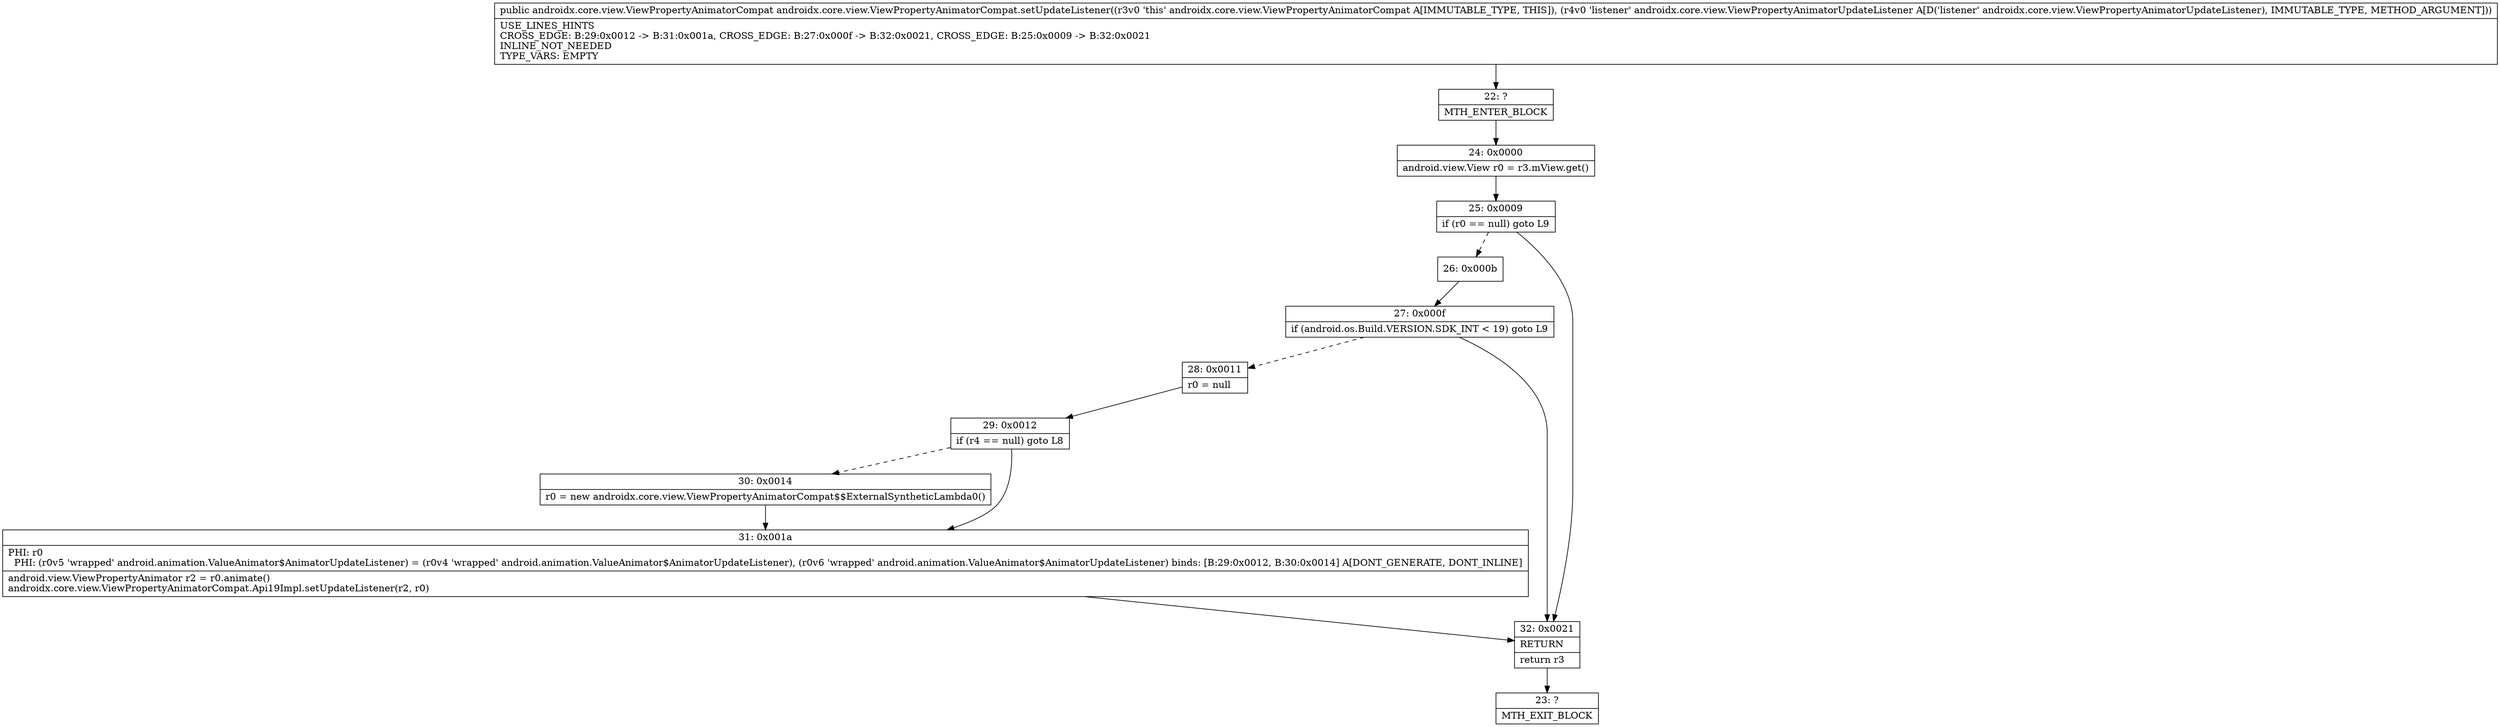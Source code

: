 digraph "CFG forandroidx.core.view.ViewPropertyAnimatorCompat.setUpdateListener(Landroidx\/core\/view\/ViewPropertyAnimatorUpdateListener;)Landroidx\/core\/view\/ViewPropertyAnimatorCompat;" {
Node_22 [shape=record,label="{22\:\ ?|MTH_ENTER_BLOCK\l}"];
Node_24 [shape=record,label="{24\:\ 0x0000|android.view.View r0 = r3.mView.get()\l}"];
Node_25 [shape=record,label="{25\:\ 0x0009|if (r0 == null) goto L9\l}"];
Node_26 [shape=record,label="{26\:\ 0x000b}"];
Node_27 [shape=record,label="{27\:\ 0x000f|if (android.os.Build.VERSION.SDK_INT \< 19) goto L9\l}"];
Node_28 [shape=record,label="{28\:\ 0x0011|r0 = null\l}"];
Node_29 [shape=record,label="{29\:\ 0x0012|if (r4 == null) goto L8\l}"];
Node_30 [shape=record,label="{30\:\ 0x0014|r0 = new androidx.core.view.ViewPropertyAnimatorCompat$$ExternalSyntheticLambda0()\l}"];
Node_31 [shape=record,label="{31\:\ 0x001a|PHI: r0 \l  PHI: (r0v5 'wrapped' android.animation.ValueAnimator$AnimatorUpdateListener) = (r0v4 'wrapped' android.animation.ValueAnimator$AnimatorUpdateListener), (r0v6 'wrapped' android.animation.ValueAnimator$AnimatorUpdateListener) binds: [B:29:0x0012, B:30:0x0014] A[DONT_GENERATE, DONT_INLINE]\l|android.view.ViewPropertyAnimator r2 = r0.animate()\landroidx.core.view.ViewPropertyAnimatorCompat.Api19Impl.setUpdateListener(r2, r0)\l}"];
Node_32 [shape=record,label="{32\:\ 0x0021|RETURN\l|return r3\l}"];
Node_23 [shape=record,label="{23\:\ ?|MTH_EXIT_BLOCK\l}"];
MethodNode[shape=record,label="{public androidx.core.view.ViewPropertyAnimatorCompat androidx.core.view.ViewPropertyAnimatorCompat.setUpdateListener((r3v0 'this' androidx.core.view.ViewPropertyAnimatorCompat A[IMMUTABLE_TYPE, THIS]), (r4v0 'listener' androidx.core.view.ViewPropertyAnimatorUpdateListener A[D('listener' androidx.core.view.ViewPropertyAnimatorUpdateListener), IMMUTABLE_TYPE, METHOD_ARGUMENT]))  | USE_LINES_HINTS\lCROSS_EDGE: B:29:0x0012 \-\> B:31:0x001a, CROSS_EDGE: B:27:0x000f \-\> B:32:0x0021, CROSS_EDGE: B:25:0x0009 \-\> B:32:0x0021\lINLINE_NOT_NEEDED\lTYPE_VARS: EMPTY\l}"];
MethodNode -> Node_22;Node_22 -> Node_24;
Node_24 -> Node_25;
Node_25 -> Node_26[style=dashed];
Node_25 -> Node_32;
Node_26 -> Node_27;
Node_27 -> Node_28[style=dashed];
Node_27 -> Node_32;
Node_28 -> Node_29;
Node_29 -> Node_30[style=dashed];
Node_29 -> Node_31;
Node_30 -> Node_31;
Node_31 -> Node_32;
Node_32 -> Node_23;
}

